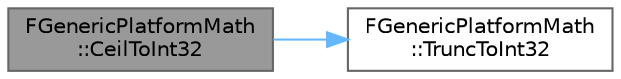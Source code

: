 digraph "FGenericPlatformMath::CeilToInt32"
{
 // INTERACTIVE_SVG=YES
 // LATEX_PDF_SIZE
  bgcolor="transparent";
  edge [fontname=Helvetica,fontsize=10,labelfontname=Helvetica,labelfontsize=10];
  node [fontname=Helvetica,fontsize=10,shape=box,height=0.2,width=0.4];
  rankdir="LR";
  Node1 [id="Node000001",label="FGenericPlatformMath\l::CeilToInt32",height=0.2,width=0.4,color="gray40", fillcolor="grey60", style="filled", fontcolor="black",tooltip="Converts a float to the nearest greater or equal integer."];
  Node1 -> Node2 [id="edge1_Node000001_Node000002",color="steelblue1",style="solid",tooltip=" "];
  Node2 [id="Node000002",label="FGenericPlatformMath\l::TruncToInt32",height=0.2,width=0.4,color="grey40", fillcolor="white", style="filled",URL="$dd/d7b/structFGenericPlatformMath.html#a88985235ed94c64c07d99b29d410632a",tooltip="Converts a float to an integer with truncation towards zero."];
}
